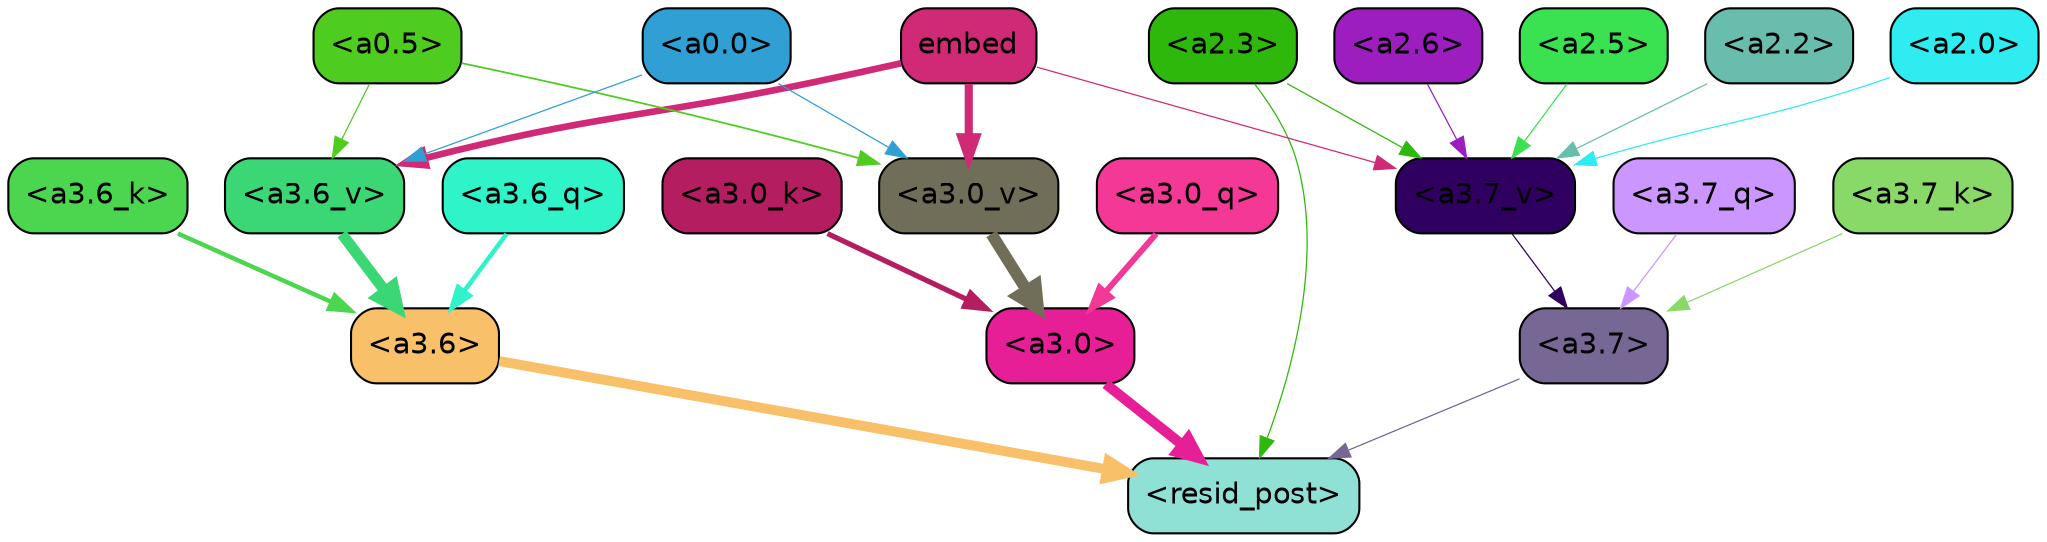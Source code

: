 strict digraph "" {
	graph [bgcolor=transparent,
		layout=dot,
		overlap=false,
		splines=true
	];
	"<a3.7>"	[color=black,
		fillcolor="#766795",
		fontname=Helvetica,
		shape=box,
		style="filled, rounded"];
	"<resid_post>"	[color=black,
		fillcolor="#90e1d5",
		fontname=Helvetica,
		shape=box,
		style="filled, rounded"];
	"<a3.7>" -> "<resid_post>"	[color="#766795",
		penwidth=0.6];
	"<a3.6>"	[color=black,
		fillcolor="#f8c069",
		fontname=Helvetica,
		shape=box,
		style="filled, rounded"];
	"<a3.6>" -> "<resid_post>"	[color="#f8c069",
		penwidth=4.751592040061951];
	"<a3.0>"	[color=black,
		fillcolor="#e71f97",
		fontname=Helvetica,
		shape=box,
		style="filled, rounded"];
	"<a3.0>" -> "<resid_post>"	[color="#e71f97",
		penwidth=4.904066681861877];
	"<a2.3>"	[color=black,
		fillcolor="#2eb80b",
		fontname=Helvetica,
		shape=box,
		style="filled, rounded"];
	"<a2.3>" -> "<resid_post>"	[color="#2eb80b",
		penwidth=0.6];
	"<a3.7_v>"	[color=black,
		fillcolor="#2f005f",
		fontname=Helvetica,
		shape=box,
		style="filled, rounded"];
	"<a2.3>" -> "<a3.7_v>"	[color="#2eb80b",
		penwidth=0.6];
	"<a3.7_q>"	[color=black,
		fillcolor="#cb96ff",
		fontname=Helvetica,
		shape=box,
		style="filled, rounded"];
	"<a3.7_q>" -> "<a3.7>"	[color="#cb96ff",
		penwidth=0.6];
	"<a3.6_q>"	[color=black,
		fillcolor="#2ff3c9",
		fontname=Helvetica,
		shape=box,
		style="filled, rounded"];
	"<a3.6_q>" -> "<a3.6>"	[color="#2ff3c9",
		penwidth=2.160832464694977];
	"<a3.0_q>"	[color=black,
		fillcolor="#f43895",
		fontname=Helvetica,
		shape=box,
		style="filled, rounded"];
	"<a3.0_q>" -> "<a3.0>"	[color="#f43895",
		penwidth=2.870753765106201];
	"<a3.7_k>"	[color=black,
		fillcolor="#88d967",
		fontname=Helvetica,
		shape=box,
		style="filled, rounded"];
	"<a3.7_k>" -> "<a3.7>"	[color="#88d967",
		penwidth=0.6];
	"<a3.6_k>"	[color=black,
		fillcolor="#4cd54e",
		fontname=Helvetica,
		shape=box,
		style="filled, rounded"];
	"<a3.6_k>" -> "<a3.6>"	[color="#4cd54e",
		penwidth=2.13908451795578];
	"<a3.0_k>"	[color=black,
		fillcolor="#b41d5f",
		fontname=Helvetica,
		shape=box,
		style="filled, rounded"];
	"<a3.0_k>" -> "<a3.0>"	[color="#b41d5f",
		penwidth=2.520303964614868];
	"<a3.7_v>" -> "<a3.7>"	[color="#2f005f",
		penwidth=0.6];
	"<a3.6_v>"	[color=black,
		fillcolor="#3bd774",
		fontname=Helvetica,
		shape=box,
		style="filled, rounded"];
	"<a3.6_v>" -> "<a3.6>"	[color="#3bd774",
		penwidth=5.297133803367615];
	"<a3.0_v>"	[color=black,
		fillcolor="#706e58",
		fontname=Helvetica,
		shape=box,
		style="filled, rounded"];
	"<a3.0_v>" -> "<a3.0>"	[color="#706e58",
		penwidth=5.680712580680847];
	"<a2.6>"	[color=black,
		fillcolor="#9c1ebf",
		fontname=Helvetica,
		shape=box,
		style="filled, rounded"];
	"<a2.6>" -> "<a3.7_v>"	[color="#9c1ebf",
		penwidth=0.6];
	"<a2.5>"	[color=black,
		fillcolor="#3ae150",
		fontname=Helvetica,
		shape=box,
		style="filled, rounded"];
	"<a2.5>" -> "<a3.7_v>"	[color="#3ae150",
		penwidth=0.6];
	"<a2.2>"	[color=black,
		fillcolor="#69bdad",
		fontname=Helvetica,
		shape=box,
		style="filled, rounded"];
	"<a2.2>" -> "<a3.7_v>"	[color="#69bdad",
		penwidth=0.6];
	"<a2.0>"	[color=black,
		fillcolor="#2eecf0",
		fontname=Helvetica,
		shape=box,
		style="filled, rounded"];
	"<a2.0>" -> "<a3.7_v>"	[color="#2eecf0",
		penwidth=0.6];
	embed	[color=black,
		fillcolor="#d02976",
		fontname=Helvetica,
		shape=box,
		style="filled, rounded"];
	embed -> "<a3.7_v>"	[color="#d02976",
		penwidth=0.6];
	embed -> "<a3.6_v>"	[color="#d02976",
		penwidth=3.1840110421180725];
	embed -> "<a3.0_v>"	[color="#d02976",
		penwidth=3.9005755856633186];
	"<a0.5>"	[color=black,
		fillcolor="#4fcc20",
		fontname=Helvetica,
		shape=box,
		style="filled, rounded"];
	"<a0.5>" -> "<a3.6_v>"	[color="#4fcc20",
		penwidth=0.6];
	"<a0.5>" -> "<a3.0_v>"	[color="#4fcc20",
		penwidth=0.8493617177009583];
	"<a0.0>"	[color=black,
		fillcolor="#309fd4",
		fontname=Helvetica,
		shape=box,
		style="filled, rounded"];
	"<a0.0>" -> "<a3.6_v>"	[color="#309fd4",
		penwidth=0.6];
	"<a0.0>" -> "<a3.0_v>"	[color="#309fd4",
		penwidth=0.6];
}
